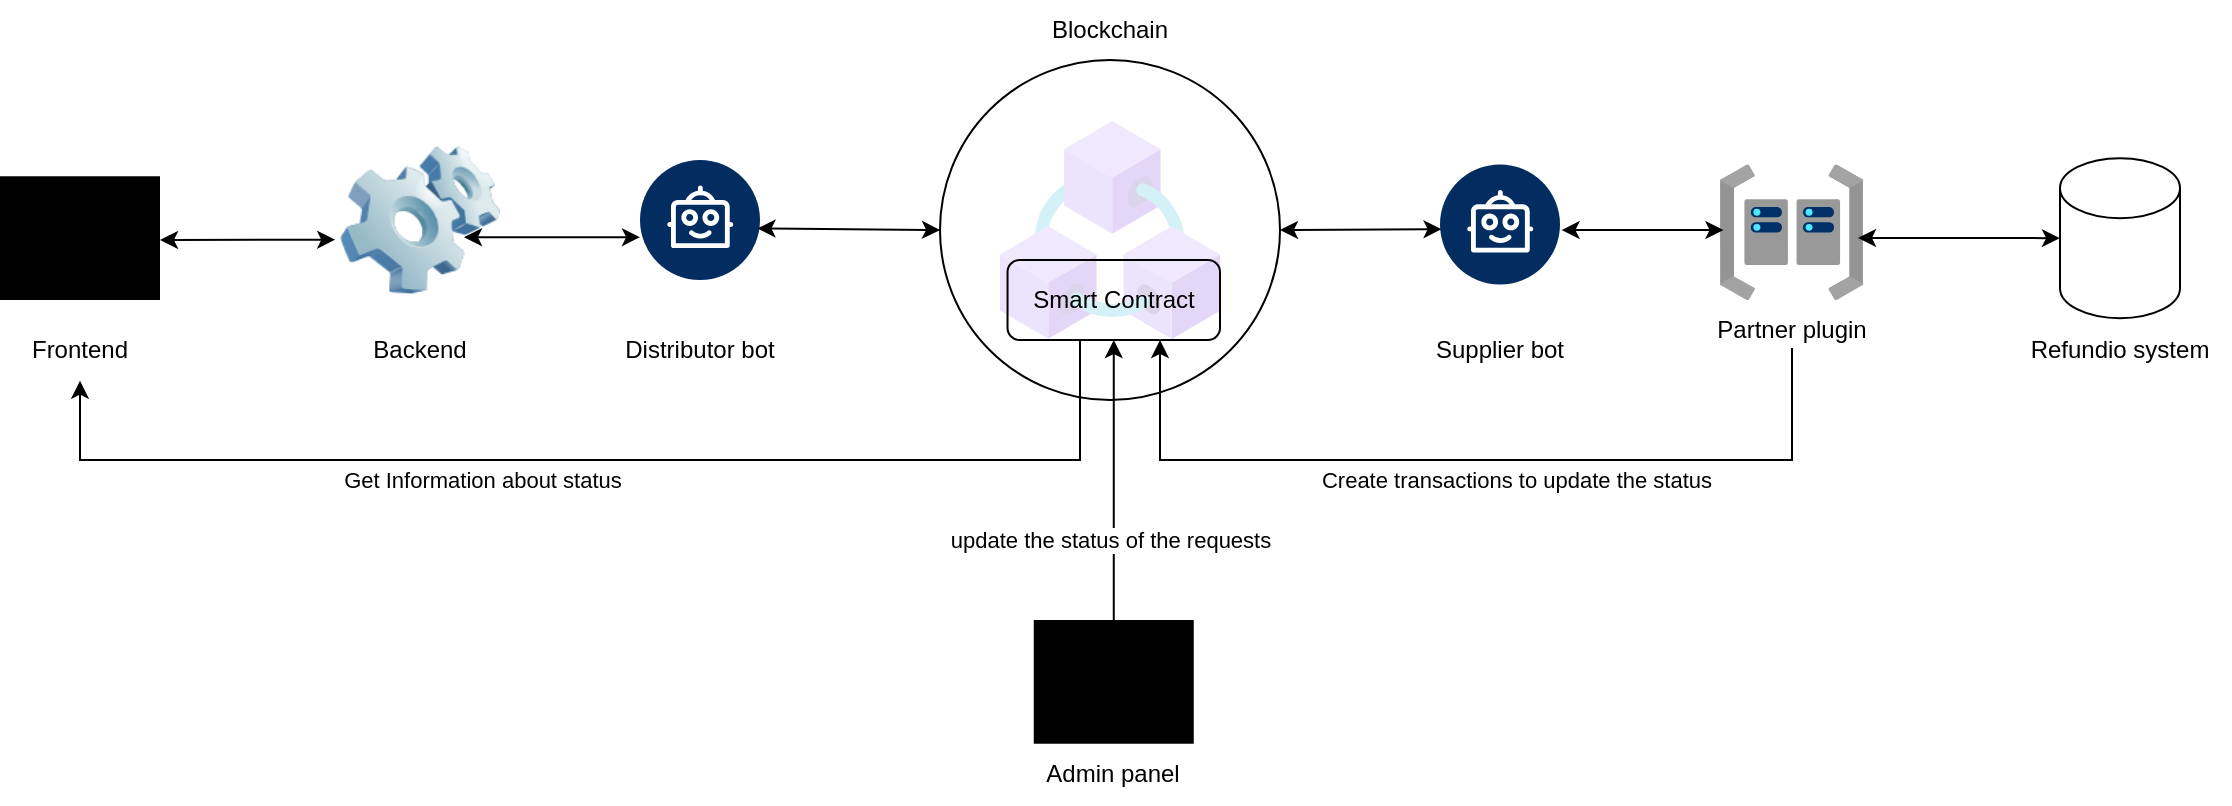 <mxfile version="26.3.0">
  <diagram name="Page-1" id="kgaBaPe76sBEVroz4w2P">
    <mxGraphModel dx="2208" dy="866" grid="1" gridSize="10" guides="1" tooltips="1" connect="1" arrows="1" fold="1" page="1" pageScale="1" pageWidth="850" pageHeight="1100" math="0" shadow="0">
      <root>
        <mxCell id="0" />
        <mxCell id="1" parent="0" />
        <mxCell id="X2w9r1x2phOs_sw5t1I6-3" value="" style="ellipse;whiteSpace=wrap;html=1;aspect=fixed;" parent="1" vertex="1">
          <mxGeometry x="310.0" y="80" width="170" height="170" as="geometry" />
        </mxCell>
        <mxCell id="1lPbTOZ_Uf3YX76tQ-uF-8" value="" style="sketch=0;verticalLabelPosition=bottom;sketch=0;aspect=fixed;html=1;verticalAlign=top;strokeColor=none;fillColor=#000000;align=center;outlineConnect=0;pointerEvents=1;shape=mxgraph.citrix2.desktop;" parent="1" vertex="1">
          <mxGeometry x="-160" y="138.14" width="80" height="61.86" as="geometry" />
        </mxCell>
        <mxCell id="1lPbTOZ_Uf3YX76tQ-uF-9" value="Frontend" style="text;html=1;align=center;verticalAlign=middle;whiteSpace=wrap;rounded=0;" parent="1" vertex="1">
          <mxGeometry x="-150" y="210.33" width="60" height="30" as="geometry" />
        </mxCell>
        <mxCell id="1lPbTOZ_Uf3YX76tQ-uF-11" value="" style="image;html=1;image=img/lib/clip_art/computers/Software_128x128.png" parent="1" vertex="1">
          <mxGeometry x="10" y="120.0" width="80" height="80" as="geometry" />
        </mxCell>
        <mxCell id="1lPbTOZ_Uf3YX76tQ-uF-12" value="Backend" style="text;html=1;align=center;verticalAlign=middle;whiteSpace=wrap;rounded=0;" parent="1" vertex="1">
          <mxGeometry x="15" y="210.33" width="70" height="30" as="geometry" />
        </mxCell>
        <mxCell id="1lPbTOZ_Uf3YX76tQ-uF-13" value="" style="verticalLabelPosition=bottom;aspect=fixed;html=1;shape=mxgraph.salesforce.bots2;" parent="1" vertex="1">
          <mxGeometry x="160" y="130" width="60" height="60" as="geometry" />
        </mxCell>
        <mxCell id="1lPbTOZ_Uf3YX76tQ-uF-16" value="&lt;br&gt;Distributor bot&lt;div&gt;&lt;br&gt;&lt;/div&gt;" style="text;html=1;align=center;verticalAlign=middle;whiteSpace=wrap;rounded=0;" parent="1" vertex="1">
          <mxGeometry x="135" y="210.33" width="110" height="30" as="geometry" />
        </mxCell>
        <mxCell id="1lPbTOZ_Uf3YX76tQ-uF-19" value="" style="image;aspect=fixed;html=1;points=[];align=center;fontSize=12;image=img/lib/azure2/blockchain/Azure_Blockchain_Service.svg;opacity=20;" parent="1" vertex="1">
          <mxGeometry x="340.0" y="110" width="110" height="110" as="geometry" />
        </mxCell>
        <mxCell id="1lPbTOZ_Uf3YX76tQ-uF-22" value="Blockchain" style="text;html=1;align=center;verticalAlign=middle;whiteSpace=wrap;rounded=0;" parent="1" vertex="1">
          <mxGeometry x="360.0" y="50" width="70" height="30" as="geometry" />
        </mxCell>
        <mxCell id="1lPbTOZ_Uf3YX76tQ-uF-24" value="" style="verticalLabelPosition=bottom;aspect=fixed;html=1;shape=mxgraph.salesforce.bots2;" parent="1" vertex="1">
          <mxGeometry x="560" y="132.23" width="60" height="60" as="geometry" />
        </mxCell>
        <mxCell id="1lPbTOZ_Uf3YX76tQ-uF-25" value="&lt;br&gt;Supplier bot&lt;div&gt;&lt;br&gt;&lt;/div&gt;" style="text;html=1;align=center;verticalAlign=middle;whiteSpace=wrap;rounded=0;" parent="1" vertex="1">
          <mxGeometry x="535" y="210.33" width="110" height="30" as="geometry" />
        </mxCell>
        <mxCell id="1lPbTOZ_Uf3YX76tQ-uF-26" value="" style="image;aspect=fixed;html=1;points=[];align=center;fontSize=12;image=img/lib/azure2/networking/Proximity_Placement_Groups.svg;" parent="1" vertex="1">
          <mxGeometry x="700" y="132.23" width="71.76" height="67.77" as="geometry" />
        </mxCell>
        <mxCell id="1lPbTOZ_Uf3YX76tQ-uF-27" value="&lt;br&gt;&lt;div&gt;Partner plugin&lt;/div&gt;&lt;div&gt;&lt;br&gt;&lt;/div&gt;" style="text;html=1;align=center;verticalAlign=middle;whiteSpace=wrap;rounded=0;" parent="1" vertex="1">
          <mxGeometry x="680.88" y="200" width="110" height="30" as="geometry" />
        </mxCell>
        <mxCell id="1lPbTOZ_Uf3YX76tQ-uF-28" value="" style="endArrow=classic;startArrow=classic;html=1;rounded=0;entryX=-0.03;entryY=0.623;entryDx=0;entryDy=0;entryPerimeter=0;" parent="1" target="1lPbTOZ_Uf3YX76tQ-uF-11" edge="1">
          <mxGeometry width="50" height="50" relative="1" as="geometry">
            <mxPoint x="-80" y="170" as="sourcePoint" />
            <mxPoint x="-30" y="120" as="targetPoint" />
          </mxGeometry>
        </mxCell>
        <mxCell id="1lPbTOZ_Uf3YX76tQ-uF-29" value="" style="endArrow=classic;startArrow=classic;html=1;rounded=0;entryX=-0.03;entryY=0.623;entryDx=0;entryDy=0;entryPerimeter=0;" parent="1" edge="1">
          <mxGeometry width="50" height="50" relative="1" as="geometry">
            <mxPoint x="72" y="168.57" as="sourcePoint" />
            <mxPoint x="160" y="168.57" as="targetPoint" />
          </mxGeometry>
        </mxCell>
        <mxCell id="1lPbTOZ_Uf3YX76tQ-uF-30" value="" style="endArrow=classic;startArrow=classic;html=1;rounded=0;entryX=0;entryY=0.5;entryDx=0;entryDy=0;exitX=0.979;exitY=0.57;exitDx=0;exitDy=0;exitPerimeter=0;" parent="1" source="1lPbTOZ_Uf3YX76tQ-uF-13" target="X2w9r1x2phOs_sw5t1I6-3" edge="1">
          <mxGeometry width="50" height="50" relative="1" as="geometry">
            <mxPoint x="220" y="170" as="sourcePoint" />
            <mxPoint x="294.08" y="235.98" as="targetPoint" />
          </mxGeometry>
        </mxCell>
        <mxCell id="1lPbTOZ_Uf3YX76tQ-uF-31" value="" style="endArrow=classic;startArrow=classic;html=1;rounded=0;entryX=0.013;entryY=0.539;entryDx=0;entryDy=0;entryPerimeter=0;exitX=1;exitY=0.5;exitDx=0;exitDy=0;" parent="1" source="X2w9r1x2phOs_sw5t1I6-3" edge="1" target="1lPbTOZ_Uf3YX76tQ-uF-24">
          <mxGeometry width="50" height="50" relative="1" as="geometry">
            <mxPoint x="490" y="230" as="sourcePoint" />
            <mxPoint x="560" y="168.57" as="targetPoint" />
          </mxGeometry>
        </mxCell>
        <mxCell id="1lPbTOZ_Uf3YX76tQ-uF-33" value="" style="endArrow=classic;startArrow=classic;html=1;rounded=0;entryX=0.024;entryY=0.484;entryDx=0;entryDy=0;entryPerimeter=0;exitX=1.013;exitY=0.547;exitDx=0;exitDy=0;exitPerimeter=0;" parent="1" edge="1" target="1lPbTOZ_Uf3YX76tQ-uF-26" source="1lPbTOZ_Uf3YX76tQ-uF-24">
          <mxGeometry width="50" height="50" relative="1" as="geometry">
            <mxPoint x="620" y="169" as="sourcePoint" />
            <mxPoint x="701" y="168.57" as="targetPoint" />
          </mxGeometry>
        </mxCell>
        <mxCell id="1lPbTOZ_Uf3YX76tQ-uF-38" value="" style="shape=cylinder3;whiteSpace=wrap;html=1;boundedLbl=1;backgroundOutline=1;size=15;" parent="1" vertex="1">
          <mxGeometry x="870" y="129.07" width="60" height="80" as="geometry" />
        </mxCell>
        <mxCell id="1lPbTOZ_Uf3YX76tQ-uF-39" value="&lt;div&gt;Refundio system&lt;/div&gt;" style="text;html=1;align=center;verticalAlign=middle;whiteSpace=wrap;rounded=0;" parent="1" vertex="1">
          <mxGeometry x="845" y="210.33" width="110" height="30" as="geometry" />
        </mxCell>
        <mxCell id="1lPbTOZ_Uf3YX76tQ-uF-40" value="" style="endArrow=classic;startArrow=classic;html=1;rounded=0;entryX=0;entryY=0.5;entryDx=0;entryDy=0;entryPerimeter=0;" parent="1" target="1lPbTOZ_Uf3YX76tQ-uF-38" edge="1">
          <mxGeometry width="50" height="50" relative="1" as="geometry">
            <mxPoint x="769" y="169" as="sourcePoint" />
            <mxPoint x="850" y="168.57" as="targetPoint" />
          </mxGeometry>
        </mxCell>
        <mxCell id="X2w9r1x2phOs_sw5t1I6-2" value="Smart Contract" style="rounded=1;whiteSpace=wrap;html=1;fillColor=none;" parent="1" vertex="1">
          <mxGeometry x="343.77" y="180" width="106.23" height="40" as="geometry" />
        </mxCell>
        <mxCell id="X2w9r1x2phOs_sw5t1I6-6" style="edgeStyle=orthogonalEdgeStyle;rounded=0;orthogonalLoop=1;jettySize=auto;html=1;" parent="1" edge="1" target="X2w9r1x2phOs_sw5t1I6-2">
          <mxGeometry relative="1" as="geometry">
            <mxPoint x="736" y="224" as="sourcePoint" />
            <mxPoint x="400" y="220" as="targetPoint" />
            <Array as="points">
              <mxPoint x="736" y="280" />
              <mxPoint x="420" y="280" />
            </Array>
          </mxGeometry>
        </mxCell>
        <mxCell id="X2w9r1x2phOs_sw5t1I6-8" value="Create transactions to update the status" style="edgeLabel;html=1;align=center;verticalAlign=middle;resizable=0;points=[];" parent="X2w9r1x2phOs_sw5t1I6-6" vertex="1" connectable="0">
          <mxGeometry x="-0.221" y="2" relative="1" as="geometry">
            <mxPoint x="-26" y="8" as="offset" />
          </mxGeometry>
        </mxCell>
        <mxCell id="X2w9r1x2phOs_sw5t1I6-11" style="edgeStyle=orthogonalEdgeStyle;rounded=0;orthogonalLoop=1;jettySize=auto;html=1;entryX=0.5;entryY=1;entryDx=0;entryDy=0;" parent="1" target="1lPbTOZ_Uf3YX76tQ-uF-9" edge="1">
          <mxGeometry relative="1" as="geometry">
            <Array as="points">
              <mxPoint x="380" y="280" />
              <mxPoint x="-120" y="280" />
            </Array>
            <mxPoint x="380" y="220" as="sourcePoint" />
          </mxGeometry>
        </mxCell>
        <mxCell id="X2w9r1x2phOs_sw5t1I6-12" value="Get Information about status" style="edgeLabel;html=1;align=center;verticalAlign=middle;resizable=0;points=[];" parent="X2w9r1x2phOs_sw5t1I6-11" vertex="1" connectable="0">
          <mxGeometry x="0.21" y="-1" relative="1" as="geometry">
            <mxPoint x="4" y="11" as="offset" />
          </mxGeometry>
        </mxCell>
        <mxCell id="CH944qNoQlHxqAcGDhme-3" style="edgeStyle=orthogonalEdgeStyle;rounded=0;orthogonalLoop=1;jettySize=auto;html=1;entryX=0.5;entryY=1;entryDx=0;entryDy=0;" edge="1" parent="1" source="CH944qNoQlHxqAcGDhme-1" target="X2w9r1x2phOs_sw5t1I6-2">
          <mxGeometry relative="1" as="geometry" />
        </mxCell>
        <mxCell id="CH944qNoQlHxqAcGDhme-4" value="update the status of the requests" style="edgeLabel;html=1;align=center;verticalAlign=middle;resizable=0;points=[];" vertex="1" connectable="0" parent="CH944qNoQlHxqAcGDhme-3">
          <mxGeometry x="-0.332" y="2" relative="1" as="geometry">
            <mxPoint y="7" as="offset" />
          </mxGeometry>
        </mxCell>
        <mxCell id="CH944qNoQlHxqAcGDhme-1" value="" style="sketch=0;verticalLabelPosition=bottom;sketch=0;aspect=fixed;html=1;verticalAlign=top;strokeColor=none;fillColor=#000000;align=center;outlineConnect=0;pointerEvents=1;shape=mxgraph.citrix2.desktop;" vertex="1" parent="1">
          <mxGeometry x="356.88" y="360" width="80" height="61.86" as="geometry" />
        </mxCell>
        <mxCell id="CH944qNoQlHxqAcGDhme-2" value="Admin panel" style="text;html=1;align=center;verticalAlign=middle;whiteSpace=wrap;rounded=0;" vertex="1" parent="1">
          <mxGeometry x="360.32" y="421.86" width="73.12" height="30" as="geometry" />
        </mxCell>
      </root>
    </mxGraphModel>
  </diagram>
</mxfile>
